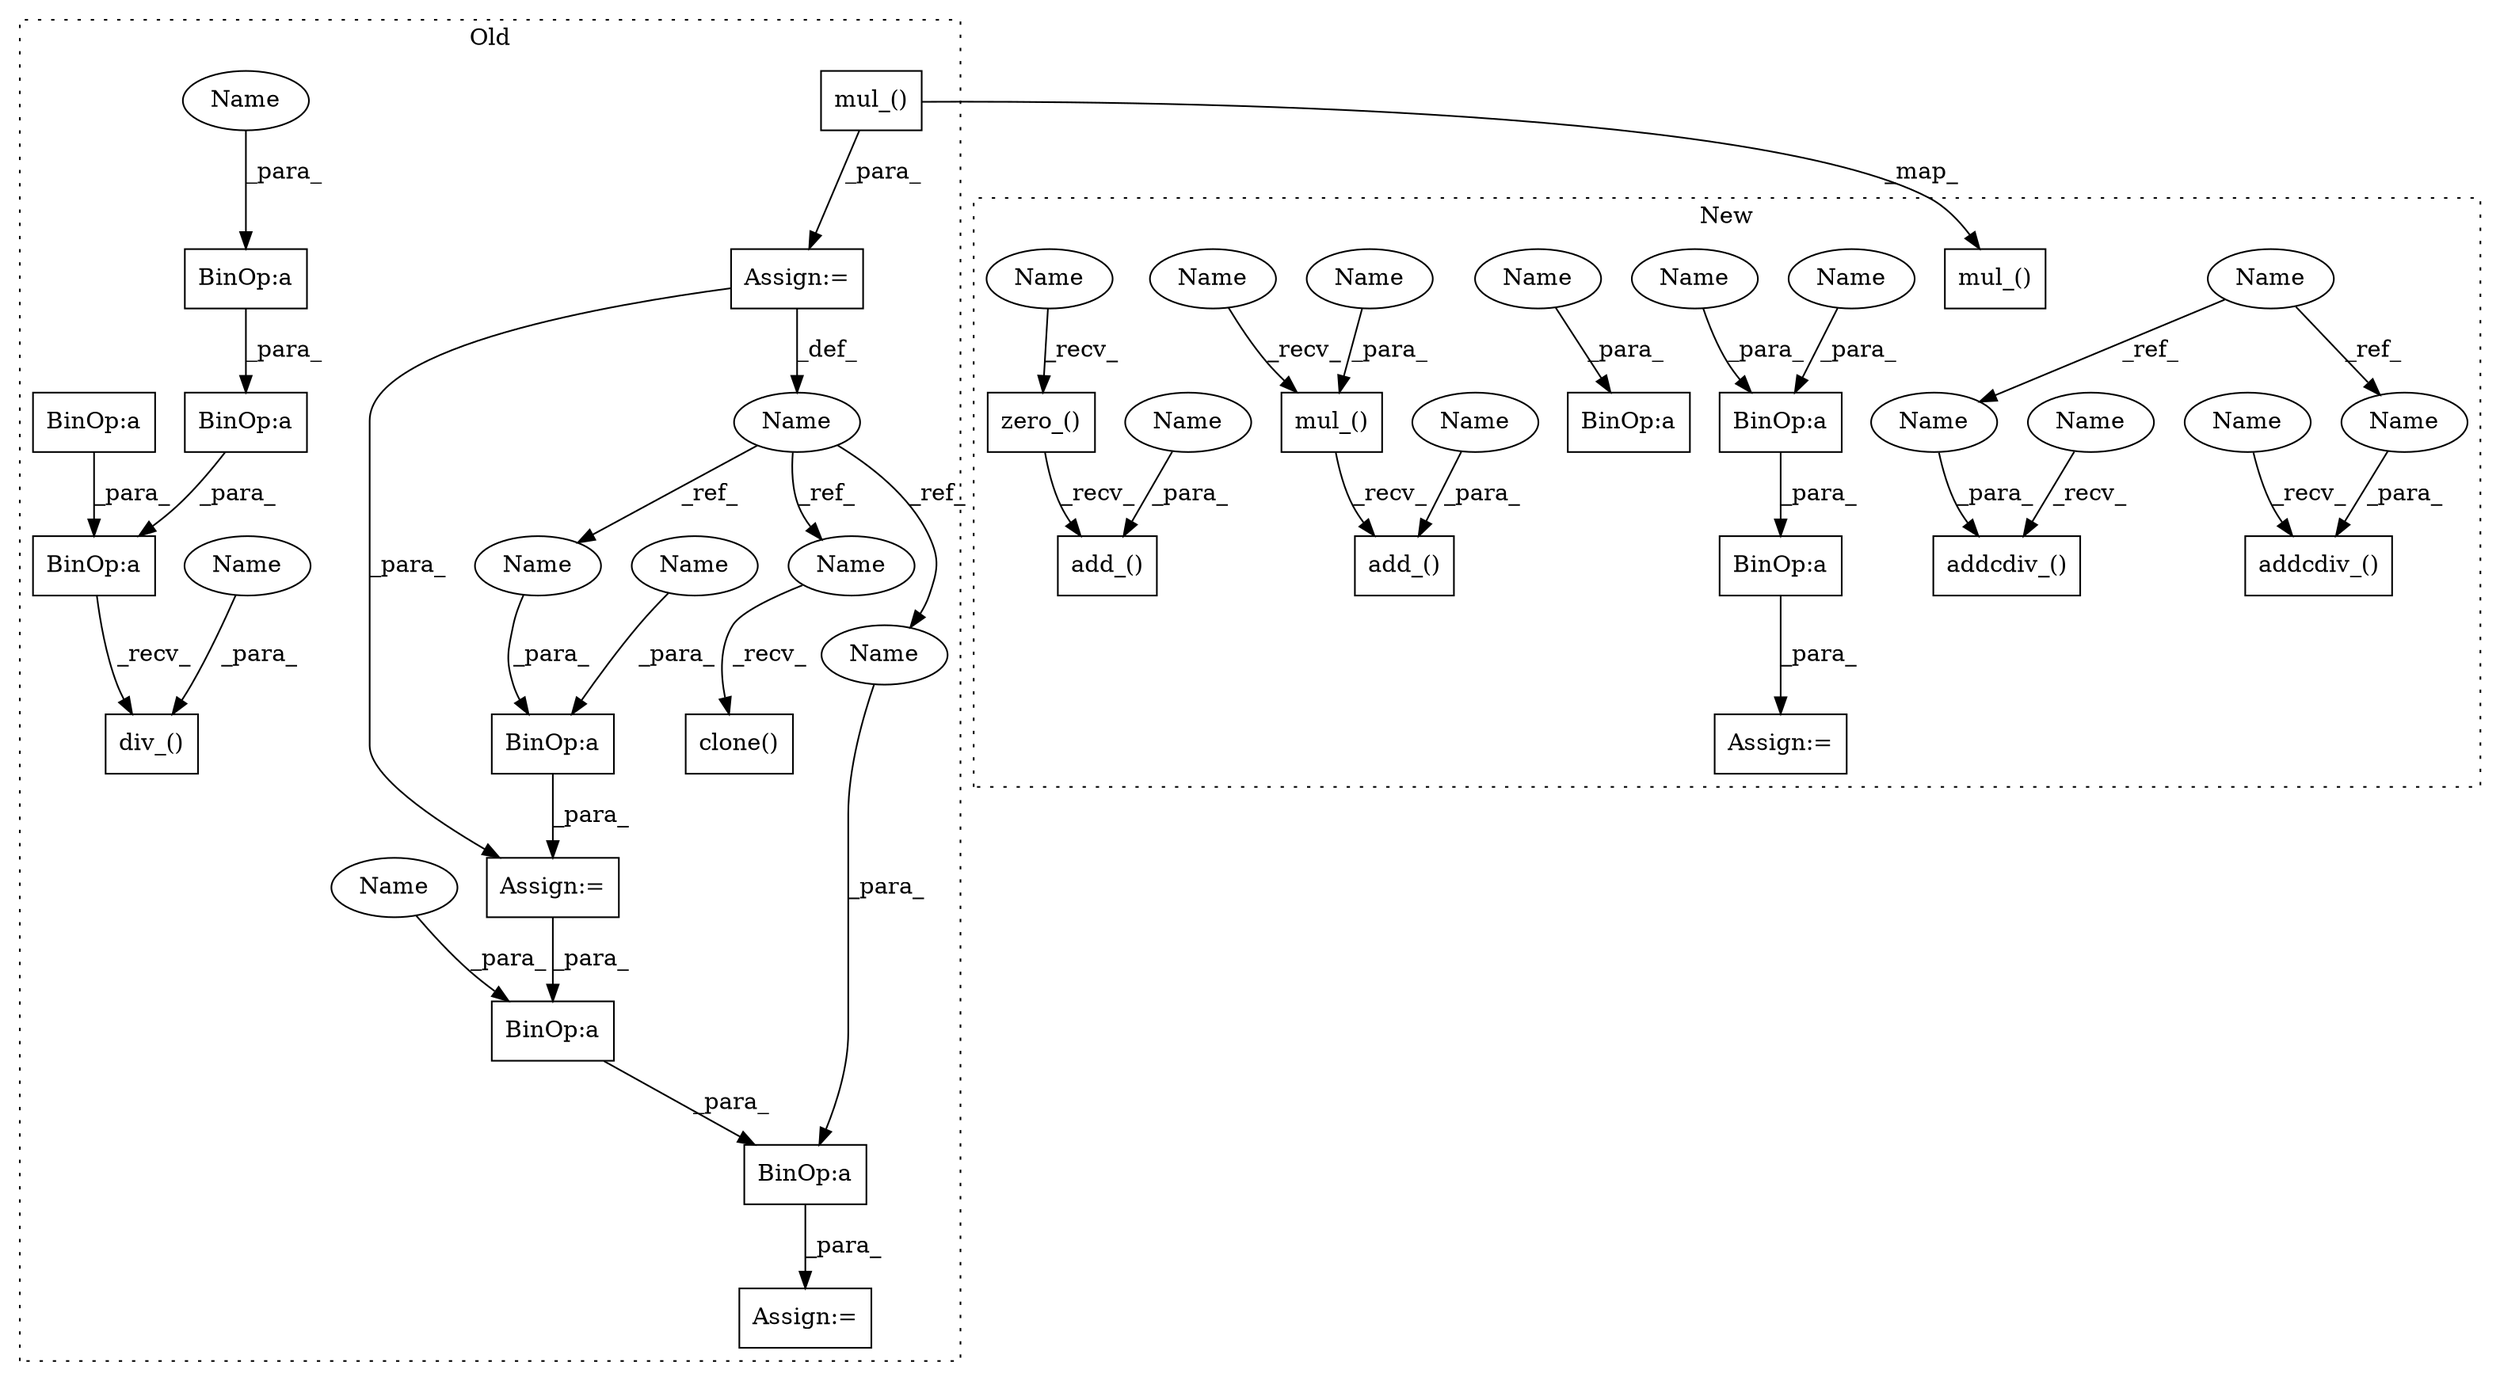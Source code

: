 digraph G {
subgraph cluster0 {
1 [label="div_()" a="75" s="8686,8769" l="78,1" shape="box"];
9 [label="BinOp:a" a="82" s="8722" l="18" shape="box"];
10 [label="BinOp:a" a="82" s="8695" l="3" shape="box"];
11 [label="BinOp:a" a="82" s="8722" l="3" shape="box"];
13 [label="BinOp:a" a="82" s="8695" l="43" shape="box"];
16 [label="BinOp:a" a="82" s="8365" l="3" shape="box"];
17 [label="BinOp:a" a="82" s="8324" l="3" shape="box"];
18 [label="BinOp:a" a="82" s="8357" l="3" shape="box"];
19 [label="Name" a="87" s="8216" l="4" shape="ellipse"];
20 [label="mul_()" a="75" s="8223,8254" l="10,1" shape="box"];
22 [label="Assign:=" a="68" s="8220" l="3" shape="box"];
24 [label="Assign:=" a="68" s="8350" l="3" shape="box"];
25 [label="Assign:=" a="68" s="8317" l="3" shape="box"];
26 [label="clone()" a="75" s="8282" l="12" shape="box"];
29 [label="Name" a="87" s="8282" l="4" shape="ellipse"];
30 [label="Name" a="87" s="8353" l="4" shape="ellipse"];
31 [label="Name" a="87" s="8320" l="4" shape="ellipse"];
32 [label="Name" a="87" s="8327" l="8" shape="ellipse"];
33 [label="Name" a="87" s="8717" l="5" shape="ellipse"];
34 [label="Name" a="87" s="8360" l="5" shape="ellipse"];
41 [label="Name" a="87" s="8764" l="5" shape="ellipse"];
label = "Old";
style="dotted";
}
subgraph cluster1 {
2 [label="zero_()" a="75" s="9494" l="24" shape="box"];
3 [label="BinOp:a" a="82" s="9024" l="3" shape="box"];
4 [label="addcdiv_()" a="75" s="9319,9348" l="15,19" shape="box"];
5 [label="mul_()" a="75" s="8704,8731" l="22,1" shape="box"];
6 [label="BinOp:a" a="82" s="9074" l="3" shape="box"];
7 [label="addcdiv_()" a="75" s="9380,9414" l="15,24" shape="box"];
8 [label="Name" a="87" s="8933" l="5" shape="ellipse"];
12 [label="BinOp:a" a="82" s="9024" l="11" shape="box"];
14 [label="add_()" a="75" s="8704,8742" l="34,1" shape="box"];
15 [label="add_()" a="75" s="9494,9528" l="30,13" shape="box"];
21 [label="mul_()" a="75" s="8332,8363" l="10,1" shape="box"];
23 [label="Assign:=" a="68" s="9019" l="3" shape="box"];
27 [label="Name" a="87" s="9319" l="5" shape="ellipse"];
28 [label="Name" a="87" s="9380" l="5" shape="ellipse"];
35 [label="Name" a="87" s="9409" l="5" shape="ellipse"];
36 [label="Name" a="87" s="9343" l="5" shape="ellipse"];
37 [label="Name" a="87" s="8726" l="5" shape="ellipse"];
38 [label="Name" a="87" s="9027" l="5" shape="ellipse"];
39 [label="Name" a="87" s="9072" l="2" shape="ellipse"];
40 [label="Name" a="87" s="9022" l="2" shape="ellipse"];
42 [label="Name" a="87" s="8704" l="16" shape="ellipse"];
43 [label="Name" a="87" s="9494" l="16" shape="ellipse"];
44 [label="Name" a="87" s="8738" l="4" shape="ellipse"];
45 [label="Name" a="87" s="9524" l="4" shape="ellipse"];
label = "New";
style="dotted";
}
2 -> 15 [label="_recv_"];
3 -> 12 [label="_para_"];
5 -> 14 [label="_recv_"];
8 -> 35 [label="_ref_"];
8 -> 36 [label="_ref_"];
9 -> 13 [label="_para_"];
10 -> 13 [label="_para_"];
11 -> 9 [label="_para_"];
12 -> 23 [label="_para_"];
13 -> 1 [label="_recv_"];
16 -> 18 [label="_para_"];
17 -> 25 [label="_para_"];
18 -> 24 [label="_para_"];
19 -> 30 [label="_ref_"];
19 -> 29 [label="_ref_"];
19 -> 31 [label="_ref_"];
20 -> 21 [label="_map_"];
20 -> 22 [label="_para_"];
22 -> 19 [label="_def_"];
22 -> 25 [label="_para_"];
25 -> 16 [label="_para_"];
27 -> 4 [label="_recv_"];
28 -> 7 [label="_recv_"];
29 -> 26 [label="_recv_"];
30 -> 18 [label="_para_"];
31 -> 17 [label="_para_"];
32 -> 17 [label="_para_"];
33 -> 11 [label="_para_"];
34 -> 16 [label="_para_"];
35 -> 7 [label="_para_"];
36 -> 4 [label="_para_"];
37 -> 5 [label="_para_"];
38 -> 3 [label="_para_"];
39 -> 6 [label="_para_"];
40 -> 3 [label="_para_"];
41 -> 1 [label="_para_"];
42 -> 5 [label="_recv_"];
43 -> 2 [label="_recv_"];
44 -> 14 [label="_para_"];
45 -> 15 [label="_para_"];
}